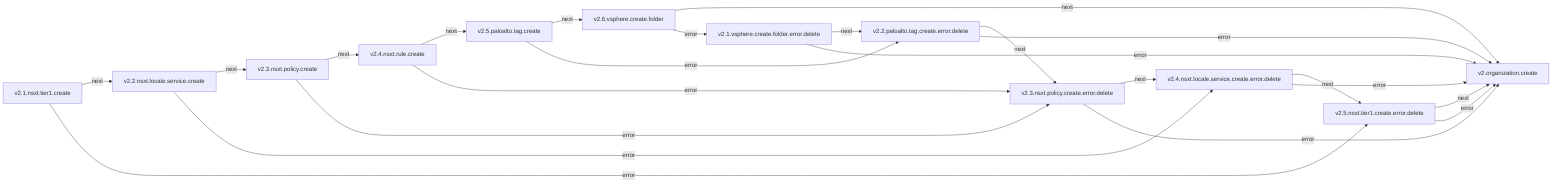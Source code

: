 graph LR
  v2.1.nsxt.tier1.create -->|next| v2.2.nsxt.locale.service.create
  v2.1.nsxt.tier1.create -->|error| v2.5.nsxt.tier1.create.error.delete
  v2.2.nsxt.locale.service.create -->|next| v2.3.nsxt.policy.create
  v2.2.nsxt.locale.service.create -->|error| v2.4.nsxt.locale.service.create.error.delete
  v2.3.nsxt.policy.create -->|next| v2.4.nsxt.rule.create
  v2.3.nsxt.policy.create -->|error| v2.3.nsxt.policy.create.error.delete
  v2.4.nsxt.rule.create -->|next| v2.5.paloalto.tag.create
  v2.4.nsxt.rule.create -->|error| v2.3.nsxt.policy.create.error.delete
  v2.5.paloalto.tag.create -->|next| v2.6.vsphere.create.folder
  v2.5.paloalto.tag.create -->|error| v2.2.paloalto.tag.create.error.delete
  v2.6.vsphere.create.folder -->|next| v2.organization.create
  v2.6.vsphere.create.folder -->|error| v2.1.vsphere.create.folder.error.delete
  v2.1.vsphere.create.folder.error.delete -->|next| v2.2.paloalto.tag.create.error.delete
  v2.1.vsphere.create.folder.error.delete -->|error| v2.organization.create
  v2.2.paloalto.tag.create.error.delete -->|next| v2.3.nsxt.policy.create.error.delete
  v2.2.paloalto.tag.create.error.delete -->|error| v2.organization.create
  v2.3.nsxt.policy.create.error.delete -->|next| v2.4.nsxt.locale.service.create.error.delete
  v2.3.nsxt.policy.create.error.delete -->|error| v2.organization.create
  v2.4.nsxt.locale.service.create.error.delete -->|next| v2.5.nsxt.tier1.create.error.delete
  v2.4.nsxt.locale.service.create.error.delete -->|error| v2.organization.create
  v2.5.nsxt.tier1.create.error.delete -->|next| v2.organization.create
  v2.5.nsxt.tier1.create.error.delete -->|error| v2.organization.create